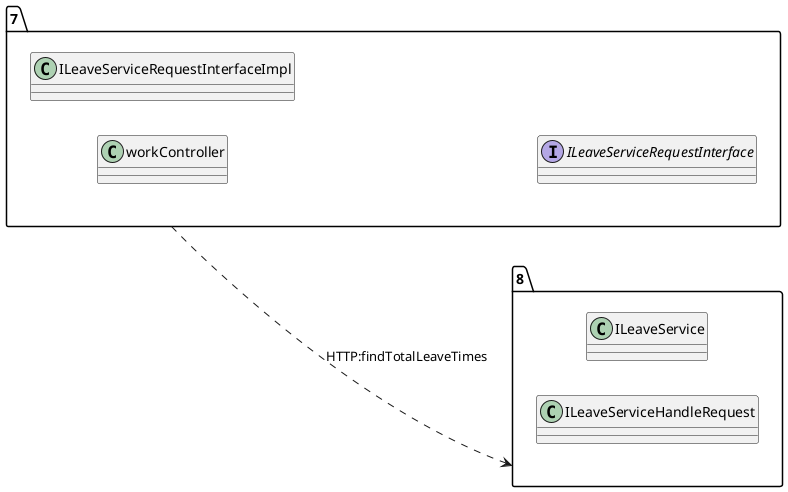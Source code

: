 @startuml 
allow_mixing
left to right direction
package "7"{
class workController
class ILeaveServiceRequestInterfaceImpl
interface ILeaveServiceRequestInterface

}
package "8"{
class ILeaveService
class ILeaveServiceHandleRequest

}
"7" ..> "8":HTTP:findTotalLeaveTimes
@enduml